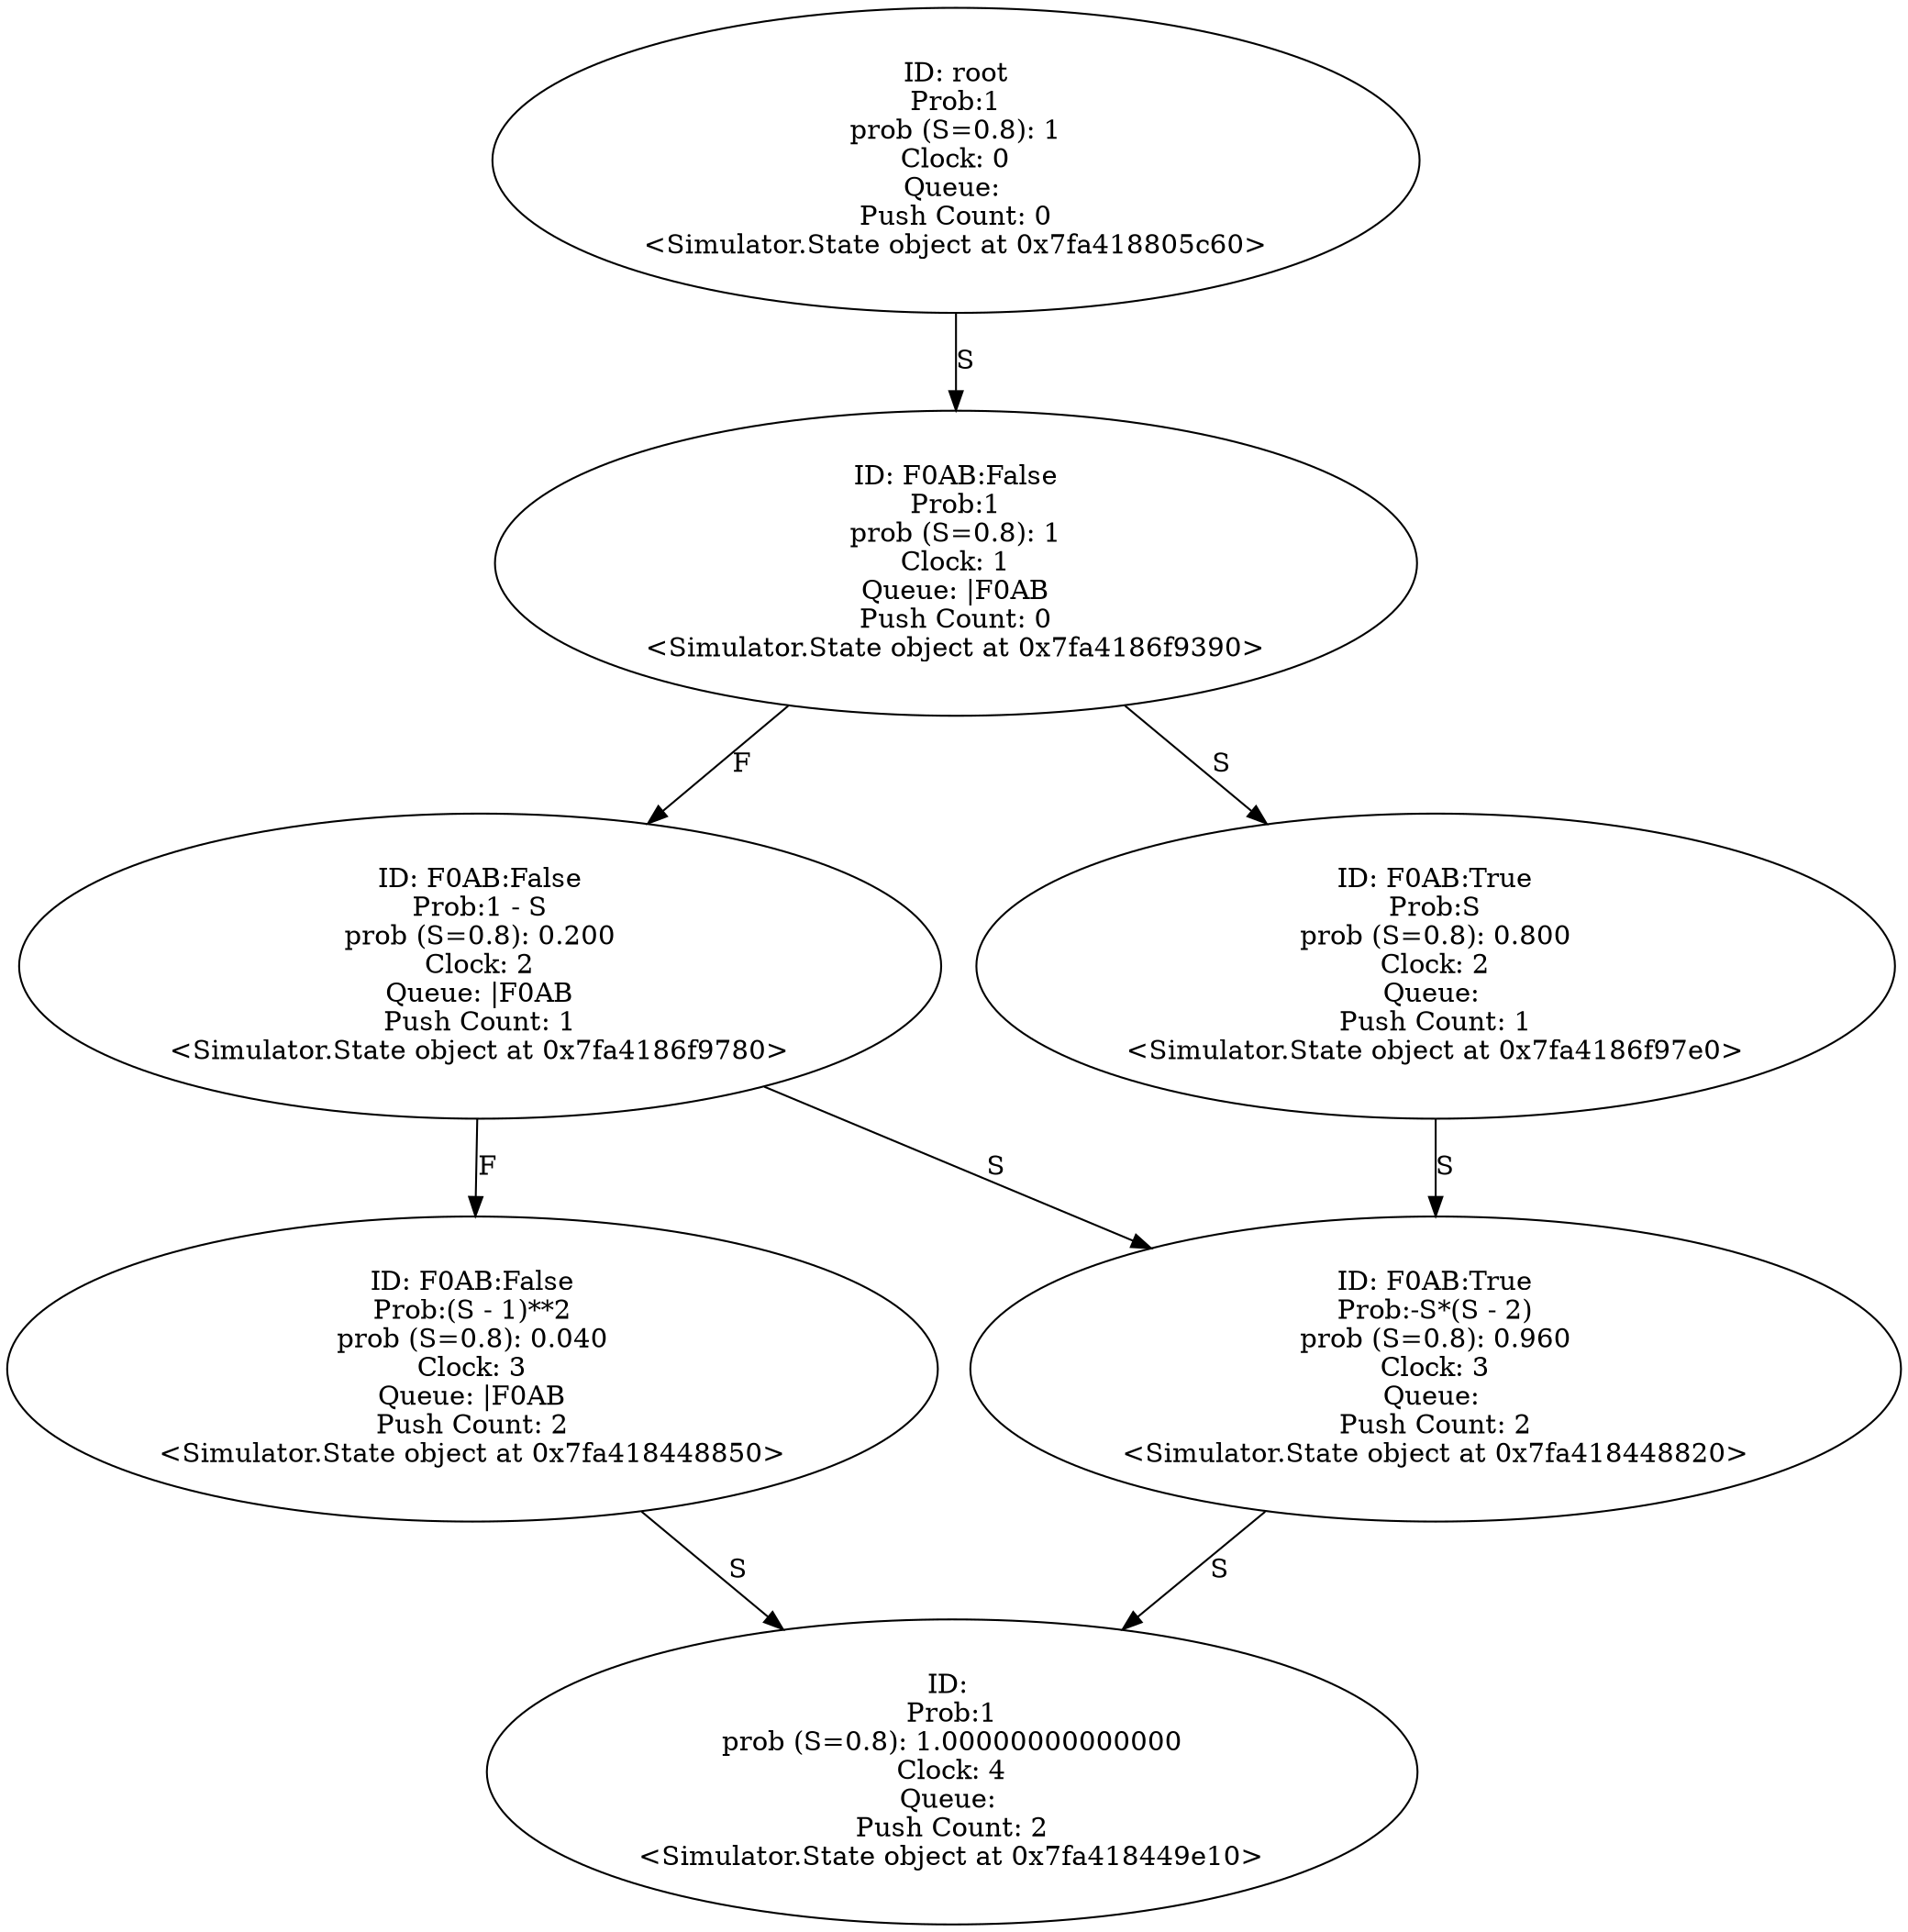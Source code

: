 digraph "./Output/new_half_condition.wrp" {
	<Simulator.State object at 0x7fa418805c60> [label="ID: root
Prob:1
prob (S=0.8): 1
Clock: 0
Queue: 
Push Count: 0
<Simulator.State object at 0x7fa418805c60>"]
	<Simulator.State object at 0x7fa418805c60> -> <Simulator.State object at 0x7fa4186f9390> [label=S]
	<Simulator.State object at 0x7fa4186f9390> [label="ID: F0AB:False
Prob:1
prob (S=0.8): 1
Clock: 1
Queue: |F0AB
Push Count: 0
<Simulator.State object at 0x7fa4186f9390>"]
	<Simulator.State object at 0x7fa4186f9390> -> <Simulator.State object at 0x7fa4186f9780> [label=F]
	<Simulator.State object at 0x7fa4186f9390> -> <Simulator.State object at 0x7fa4186f97e0> [label=S]
	<Simulator.State object at 0x7fa4186f9780> [label="ID: F0AB:False
Prob:1 - S
prob (S=0.8): 0.200
Clock: 2
Queue: |F0AB
Push Count: 1
<Simulator.State object at 0x7fa4186f9780>"]
	<Simulator.State object at 0x7fa4186f9780> -> <Simulator.State object at 0x7fa418448850> [label=F]
	<Simulator.State object at 0x7fa4186f9780> -> <Simulator.State object at 0x7fa418448820> [label=S]
	<Simulator.State object at 0x7fa4186f97e0> [label="ID: F0AB:True
Prob:S
prob (S=0.8): 0.800
Clock: 2
Queue: 
Push Count: 1
<Simulator.State object at 0x7fa4186f97e0>"]
	<Simulator.State object at 0x7fa4186f97e0> -> <Simulator.State object at 0x7fa418448820> [label=S]
	<Simulator.State object at 0x7fa418448850> [label="ID: F0AB:False
Prob:(S - 1)**2
prob (S=0.8): 0.040
Clock: 3
Queue: |F0AB
Push Count: 2
<Simulator.State object at 0x7fa418448850>"]
	<Simulator.State object at 0x7fa418448850> -> <Simulator.State object at 0x7fa418449e10> [label=S]
	<Simulator.State object at 0x7fa418448820> [label="ID: F0AB:True
Prob:-S*(S - 2)
prob (S=0.8): 0.960
Clock: 3
Queue: 
Push Count: 2
<Simulator.State object at 0x7fa418448820>"]
	<Simulator.State object at 0x7fa418448820> -> <Simulator.State object at 0x7fa418449e10> [label=S]
	<Simulator.State object at 0x7fa418449e10> [label="ID: 
Prob:1
prob (S=0.8): 1.00000000000000
Clock: 4
Queue: 
Push Count: 2
<Simulator.State object at 0x7fa418449e10>"]
}
